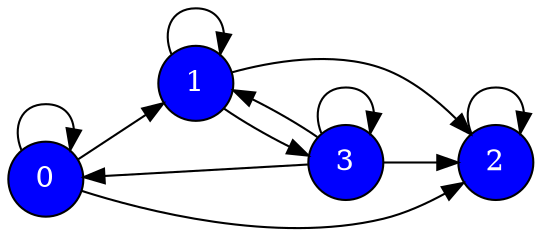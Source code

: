 digraph {node [shape="circle", style="filled", fillcolor="blue", fontcolor="#FFFFFF", margin="0.01"]; rankdir = "LR"; 0->0;0->1;0->2;1->1;1->2;1->3;2->2;3->3;3->0;3->1;3->2;}